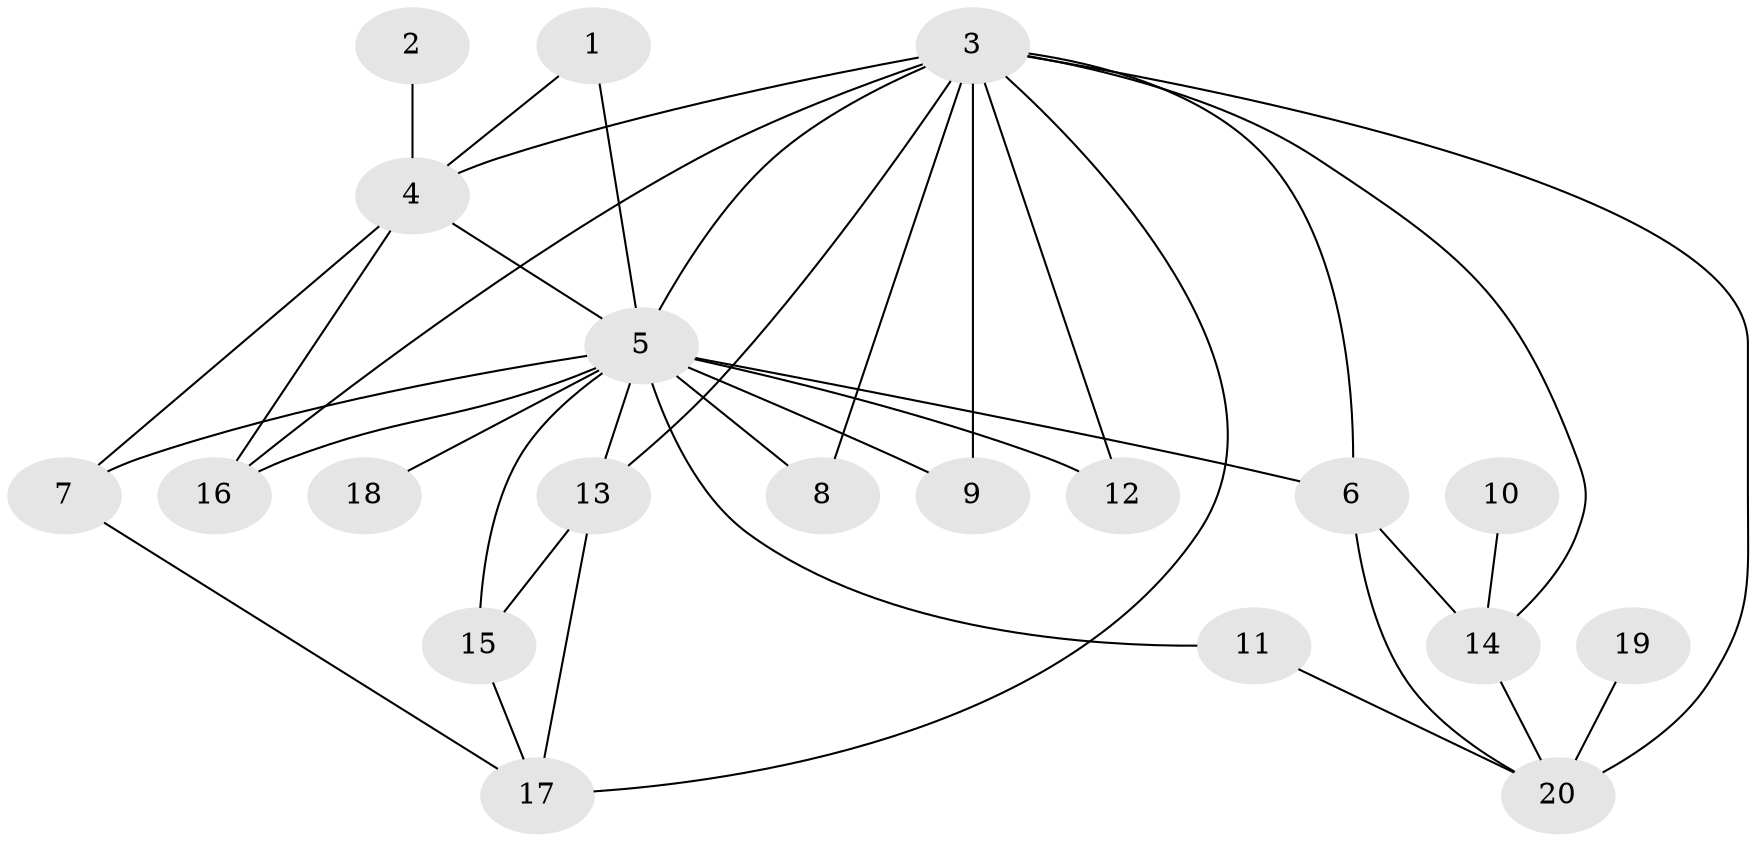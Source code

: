// original degree distribution, {20: 0.015384615384615385, 4: 0.06153846153846154, 3: 0.13846153846153847, 19: 0.015384615384615385, 9: 0.03076923076923077, 7: 0.015384615384615385, 1: 0.4461538461538462, 2: 0.26153846153846155, 8: 0.015384615384615385}
// Generated by graph-tools (version 1.1) at 2025/36/03/04/25 23:36:42]
// undirected, 20 vertices, 37 edges
graph export_dot {
  node [color=gray90,style=filled];
  1;
  2;
  3;
  4;
  5;
  6;
  7;
  8;
  9;
  10;
  11;
  12;
  13;
  14;
  15;
  16;
  17;
  18;
  19;
  20;
  1 -- 4 [weight=1.0];
  1 -- 5 [weight=1.0];
  2 -- 4 [weight=1.0];
  3 -- 4 [weight=1.0];
  3 -- 5 [weight=1.0];
  3 -- 6 [weight=1.0];
  3 -- 8 [weight=1.0];
  3 -- 9 [weight=2.0];
  3 -- 12 [weight=1.0];
  3 -- 13 [weight=1.0];
  3 -- 14 [weight=1.0];
  3 -- 16 [weight=1.0];
  3 -- 17 [weight=1.0];
  3 -- 20 [weight=2.0];
  4 -- 5 [weight=1.0];
  4 -- 7 [weight=1.0];
  4 -- 16 [weight=1.0];
  5 -- 6 [weight=2.0];
  5 -- 7 [weight=1.0];
  5 -- 8 [weight=1.0];
  5 -- 9 [weight=1.0];
  5 -- 11 [weight=1.0];
  5 -- 12 [weight=1.0];
  5 -- 13 [weight=1.0];
  5 -- 15 [weight=2.0];
  5 -- 16 [weight=1.0];
  5 -- 18 [weight=1.0];
  6 -- 14 [weight=1.0];
  6 -- 20 [weight=1.0];
  7 -- 17 [weight=1.0];
  10 -- 14 [weight=1.0];
  11 -- 20 [weight=1.0];
  13 -- 15 [weight=1.0];
  13 -- 17 [weight=1.0];
  14 -- 20 [weight=1.0];
  15 -- 17 [weight=1.0];
  19 -- 20 [weight=1.0];
}
